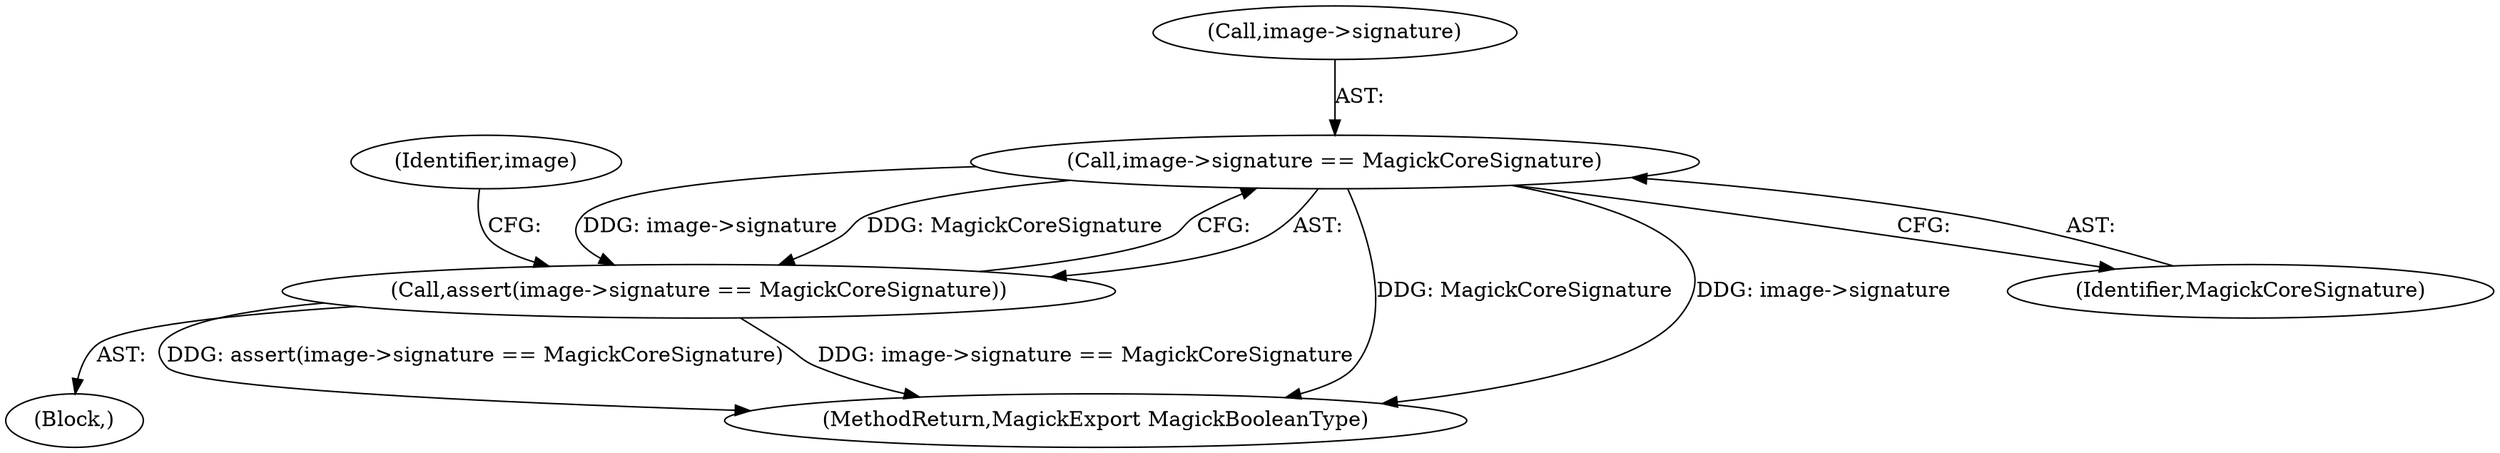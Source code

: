 digraph "0_ImageMagick_726812fa2fa7ce16bcf58f6e115f65427a1c0950@pointer" {
"1000118" [label="(Call,image->signature == MagickCoreSignature)"];
"1000117" [label="(Call,assert(image->signature == MagickCoreSignature))"];
"1000119" [label="(Call,image->signature)"];
"1000301" [label="(MethodReturn,MagickExport MagickBooleanType)"];
"1000105" [label="(Block,)"];
"1000122" [label="(Identifier,MagickCoreSignature)"];
"1000126" [label="(Identifier,image)"];
"1000117" [label="(Call,assert(image->signature == MagickCoreSignature))"];
"1000118" [label="(Call,image->signature == MagickCoreSignature)"];
"1000118" -> "1000117"  [label="AST: "];
"1000118" -> "1000122"  [label="CFG: "];
"1000119" -> "1000118"  [label="AST: "];
"1000122" -> "1000118"  [label="AST: "];
"1000117" -> "1000118"  [label="CFG: "];
"1000118" -> "1000301"  [label="DDG: MagickCoreSignature"];
"1000118" -> "1000301"  [label="DDG: image->signature"];
"1000118" -> "1000117"  [label="DDG: image->signature"];
"1000118" -> "1000117"  [label="DDG: MagickCoreSignature"];
"1000117" -> "1000105"  [label="AST: "];
"1000126" -> "1000117"  [label="CFG: "];
"1000117" -> "1000301"  [label="DDG: assert(image->signature == MagickCoreSignature)"];
"1000117" -> "1000301"  [label="DDG: image->signature == MagickCoreSignature"];
}
